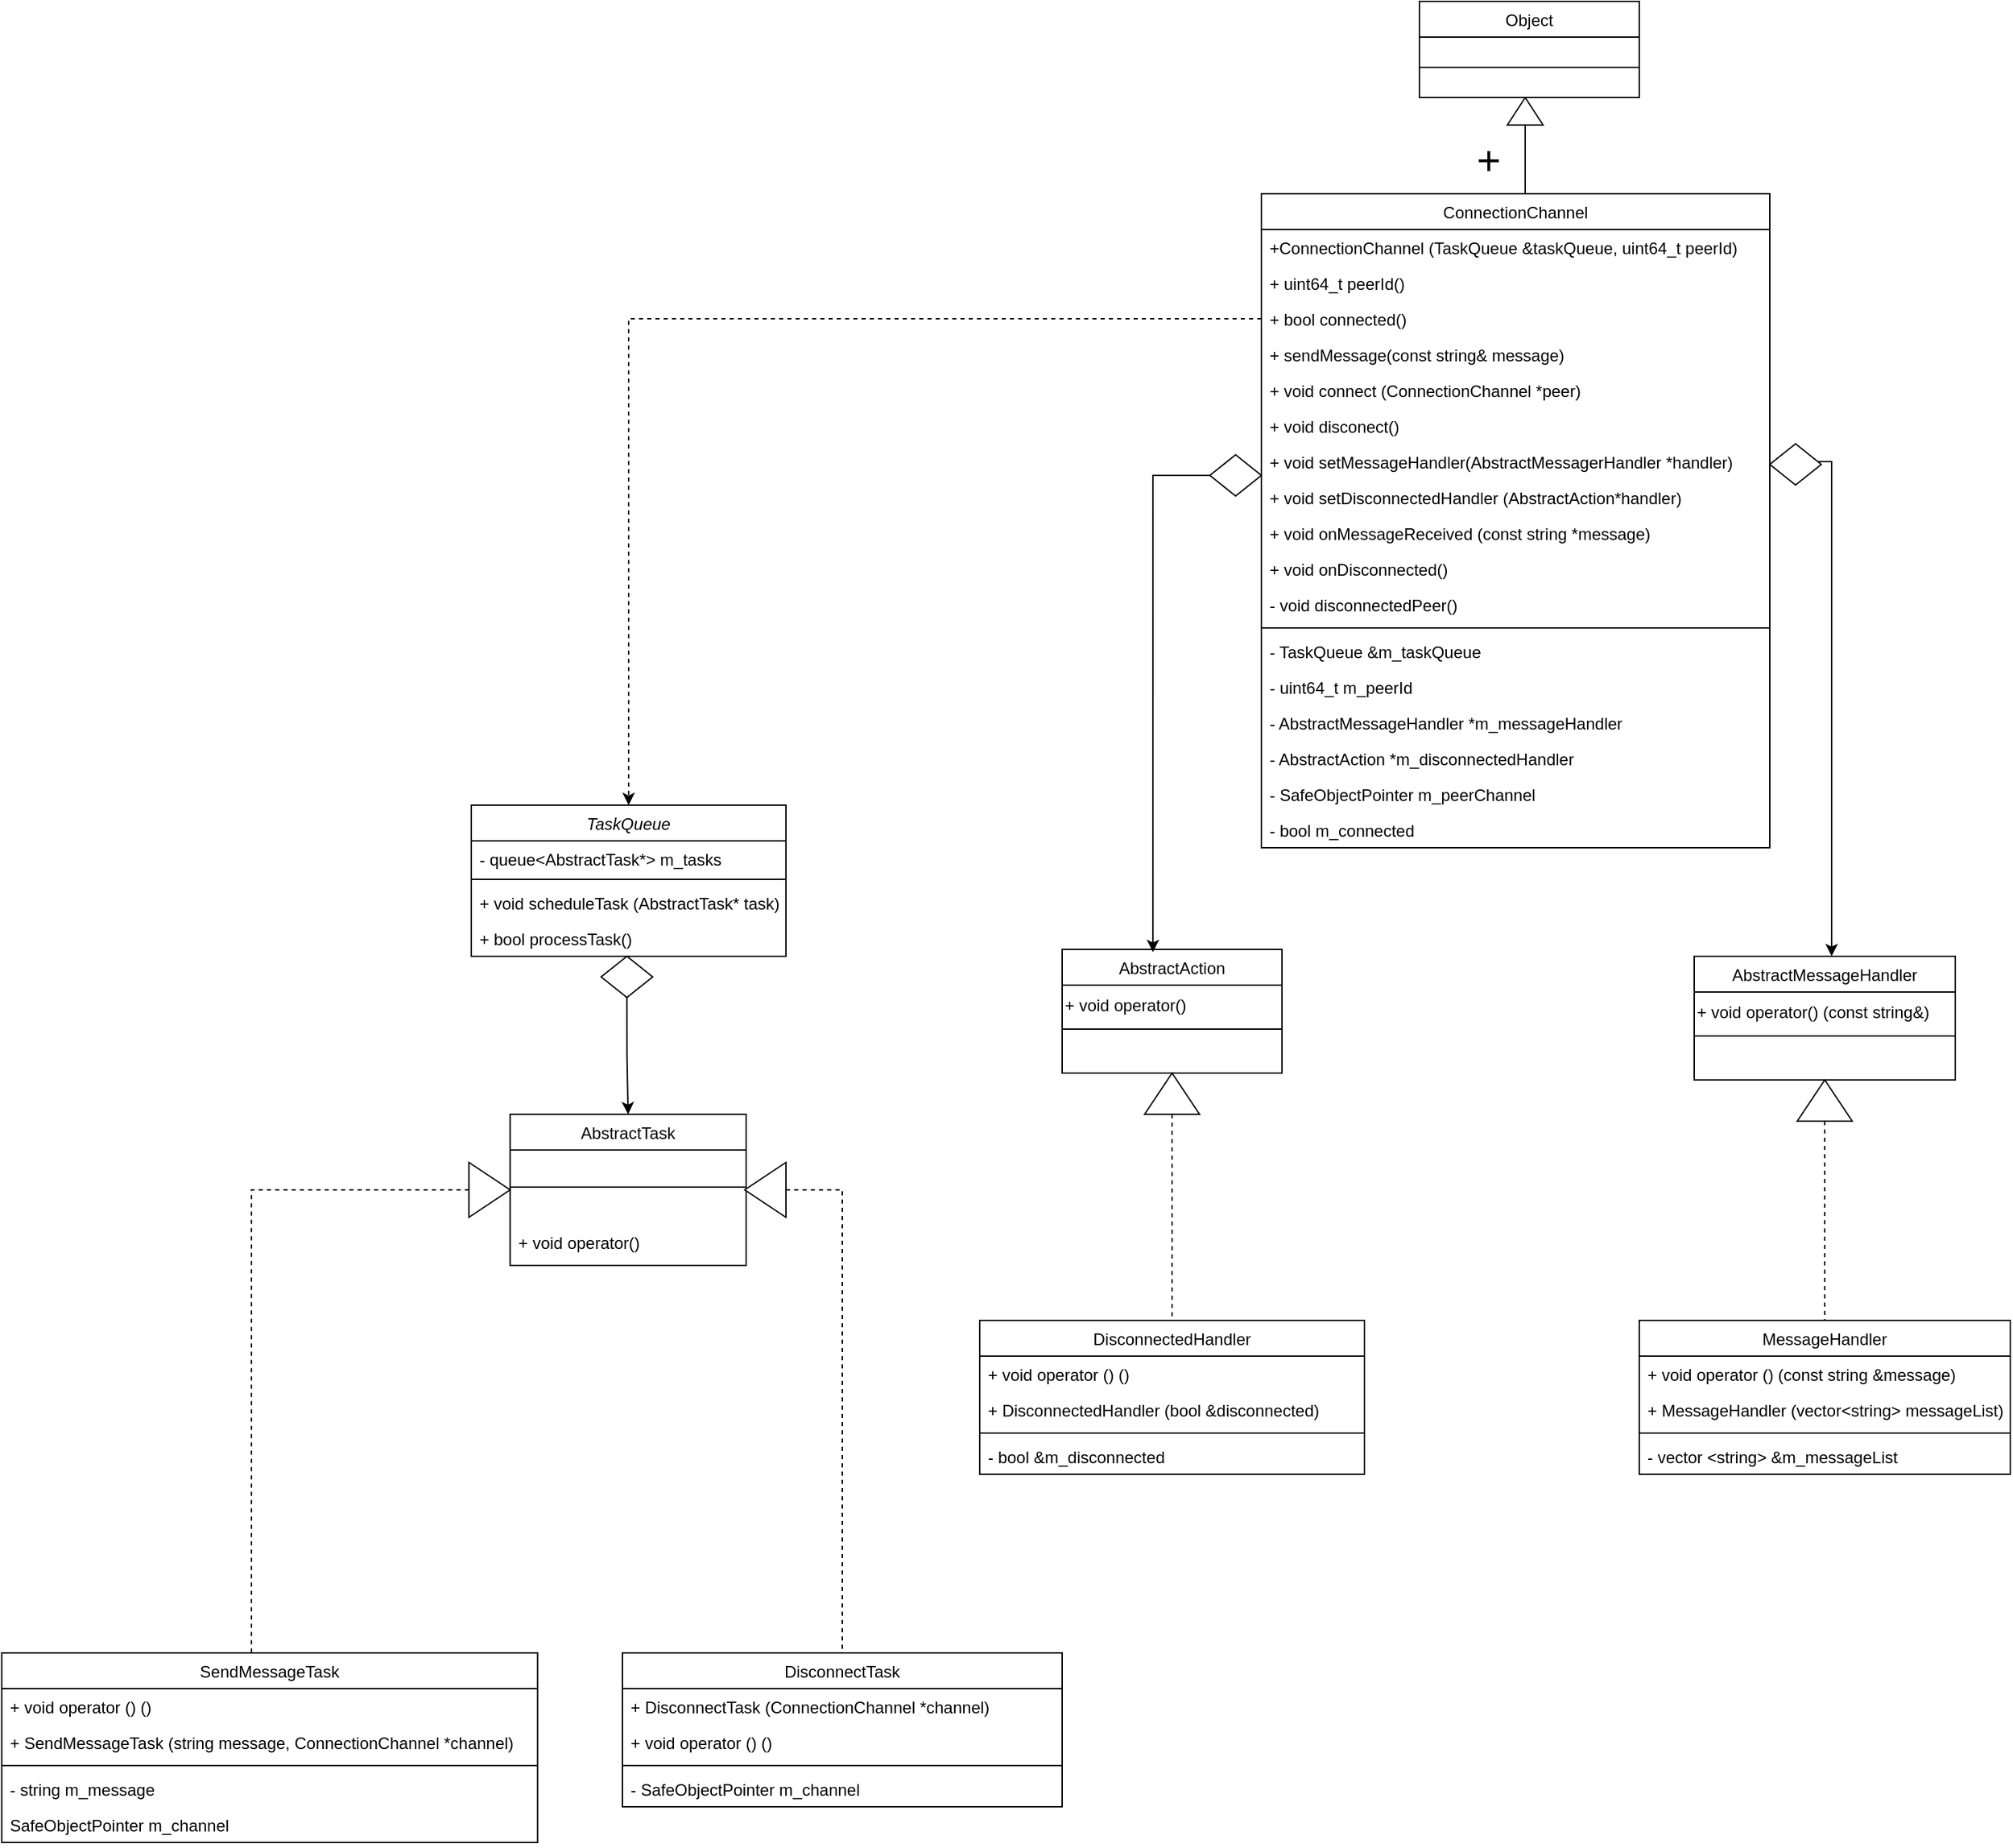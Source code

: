 <mxfile version="20.8.11" type="device"><diagram id="C5RBs43oDa-KdzZeNtuy" name="Page-1"><mxGraphModel dx="2157" dy="618" grid="1" gridSize="10" guides="1" tooltips="1" connect="1" arrows="1" fold="1" page="1" pageScale="1" pageWidth="827" pageHeight="1169" math="0" shadow="0"><root><mxCell id="WIyWlLk6GJQsqaUBKTNV-0"/><mxCell id="WIyWlLk6GJQsqaUBKTNV-1" parent="WIyWlLk6GJQsqaUBKTNV-0"/><mxCell id="zkfFHV4jXpPFQw0GAbJ--6" value="ConnectionChannel" style="swimlane;fontStyle=0;align=center;verticalAlign=top;childLayout=stackLayout;horizontal=1;startSize=26;horizontalStack=0;resizeParent=1;resizeLast=0;collapsible=1;marginBottom=0;rounded=0;shadow=0;strokeWidth=1;" parent="WIyWlLk6GJQsqaUBKTNV-1" vertex="1"><mxGeometry x="-195" y="188" width="370" height="476" as="geometry"><mxRectangle x="130" y="380" width="160" height="26" as="alternateBounds"/></mxGeometry></mxCell><mxCell id="zkfFHV4jXpPFQw0GAbJ--7" value="+ConnectionChannel (TaskQueue &amp;taskQueue, uint64_t peerId)" style="text;align=left;verticalAlign=top;spacingLeft=4;spacingRight=4;overflow=hidden;rotatable=0;points=[[0,0.5],[1,0.5]];portConstraint=eastwest;" parent="zkfFHV4jXpPFQw0GAbJ--6" vertex="1"><mxGeometry y="26" width="370" height="26" as="geometry"/></mxCell><mxCell id="zkfFHV4jXpPFQw0GAbJ--8" value="+ uint64_t peerId()" style="text;align=left;verticalAlign=top;spacingLeft=4;spacingRight=4;overflow=hidden;rotatable=0;points=[[0,0.5],[1,0.5]];portConstraint=eastwest;rounded=0;shadow=0;html=0;" parent="zkfFHV4jXpPFQw0GAbJ--6" vertex="1"><mxGeometry y="52" width="370" height="26" as="geometry"/></mxCell><mxCell id="KHrGspLutYckdOSL-1VD-2" value="+ bool connected()" style="text;align=left;verticalAlign=top;spacingLeft=4;spacingRight=4;overflow=hidden;rotatable=0;points=[[0,0.5],[1,0.5]];portConstraint=eastwest;rounded=0;shadow=0;html=0;" vertex="1" parent="zkfFHV4jXpPFQw0GAbJ--6"><mxGeometry y="78" width="370" height="26" as="geometry"/></mxCell><mxCell id="KHrGspLutYckdOSL-1VD-3" value="+ sendMessage(const string&amp; message)" style="text;align=left;verticalAlign=top;spacingLeft=4;spacingRight=4;overflow=hidden;rotatable=0;points=[[0,0.5],[1,0.5]];portConstraint=eastwest;rounded=0;shadow=0;html=0;" vertex="1" parent="zkfFHV4jXpPFQw0GAbJ--6"><mxGeometry y="104" width="370" height="26" as="geometry"/></mxCell><mxCell id="KHrGspLutYckdOSL-1VD-4" value="+ void connect (ConnectionChannel *peer)" style="text;align=left;verticalAlign=top;spacingLeft=4;spacingRight=4;overflow=hidden;rotatable=0;points=[[0,0.5],[1,0.5]];portConstraint=eastwest;rounded=0;shadow=0;html=0;" vertex="1" parent="zkfFHV4jXpPFQw0GAbJ--6"><mxGeometry y="130" width="370" height="26" as="geometry"/></mxCell><mxCell id="KHrGspLutYckdOSL-1VD-5" value="+ void disconect()" style="text;align=left;verticalAlign=top;spacingLeft=4;spacingRight=4;overflow=hidden;rotatable=0;points=[[0,0.5],[1,0.5]];portConstraint=eastwest;rounded=0;shadow=0;html=0;" vertex="1" parent="zkfFHV4jXpPFQw0GAbJ--6"><mxGeometry y="156" width="370" height="26" as="geometry"/></mxCell><mxCell id="KHrGspLutYckdOSL-1VD-6" value="+ void setMessageHandler(AbstractMessagerHandler *handler)" style="text;align=left;verticalAlign=top;spacingLeft=4;spacingRight=4;overflow=hidden;rotatable=0;points=[[0,0.5],[1,0.5]];portConstraint=eastwest;rounded=0;shadow=0;html=0;" vertex="1" parent="zkfFHV4jXpPFQw0GAbJ--6"><mxGeometry y="182" width="370" height="26" as="geometry"/></mxCell><mxCell id="KHrGspLutYckdOSL-1VD-7" value="+ void setDisconnectedHandler (AbstractAction*handler)" style="text;align=left;verticalAlign=top;spacingLeft=4;spacingRight=4;overflow=hidden;rotatable=0;points=[[0,0.5],[1,0.5]];portConstraint=eastwest;rounded=0;shadow=0;html=0;" vertex="1" parent="zkfFHV4jXpPFQw0GAbJ--6"><mxGeometry y="208" width="370" height="26" as="geometry"/></mxCell><mxCell id="KHrGspLutYckdOSL-1VD-9" value="+ void onMessageReceived (const string *message)" style="text;align=left;verticalAlign=top;spacingLeft=4;spacingRight=4;overflow=hidden;rotatable=0;points=[[0,0.5],[1,0.5]];portConstraint=eastwest;rounded=0;shadow=0;html=0;" vertex="1" parent="zkfFHV4jXpPFQw0GAbJ--6"><mxGeometry y="234" width="370" height="26" as="geometry"/></mxCell><mxCell id="KHrGspLutYckdOSL-1VD-10" value="+ void onDisconnected()" style="text;align=left;verticalAlign=top;spacingLeft=4;spacingRight=4;overflow=hidden;rotatable=0;points=[[0,0.5],[1,0.5]];portConstraint=eastwest;rounded=0;shadow=0;html=0;" vertex="1" parent="zkfFHV4jXpPFQw0GAbJ--6"><mxGeometry y="260" width="370" height="26" as="geometry"/></mxCell><mxCell id="KHrGspLutYckdOSL-1VD-8" value="- void disconnectedPeer()" style="text;align=left;verticalAlign=top;spacingLeft=4;spacingRight=4;overflow=hidden;rotatable=0;points=[[0,0.5],[1,0.5]];portConstraint=eastwest;rounded=0;shadow=0;html=0;" vertex="1" parent="zkfFHV4jXpPFQw0GAbJ--6"><mxGeometry y="286" width="370" height="26" as="geometry"/></mxCell><mxCell id="zkfFHV4jXpPFQw0GAbJ--9" value="" style="line;html=1;strokeWidth=1;align=left;verticalAlign=middle;spacingTop=-1;spacingLeft=3;spacingRight=3;rotatable=0;labelPosition=right;points=[];portConstraint=eastwest;" parent="zkfFHV4jXpPFQw0GAbJ--6" vertex="1"><mxGeometry y="312" width="370" height="8" as="geometry"/></mxCell><mxCell id="zkfFHV4jXpPFQw0GAbJ--10" value="- TaskQueue &amp;m_taskQueue" style="text;align=left;verticalAlign=top;spacingLeft=4;spacingRight=4;overflow=hidden;rotatable=0;points=[[0,0.5],[1,0.5]];portConstraint=eastwest;fontStyle=0" parent="zkfFHV4jXpPFQw0GAbJ--6" vertex="1"><mxGeometry y="320" width="370" height="26" as="geometry"/></mxCell><mxCell id="KHrGspLutYckdOSL-1VD-11" value="- uint64_t m_peerId" style="text;align=left;verticalAlign=top;spacingLeft=4;spacingRight=4;overflow=hidden;rotatable=0;points=[[0,0.5],[1,0.5]];portConstraint=eastwest;" vertex="1" parent="zkfFHV4jXpPFQw0GAbJ--6"><mxGeometry y="346" width="370" height="26" as="geometry"/></mxCell><mxCell id="KHrGspLutYckdOSL-1VD-28" value="- AbstractMessageHandler *m_messageHandler" style="text;align=left;verticalAlign=top;spacingLeft=4;spacingRight=4;overflow=hidden;rotatable=0;points=[[0,0.5],[1,0.5]];portConstraint=eastwest;" vertex="1" parent="zkfFHV4jXpPFQw0GAbJ--6"><mxGeometry y="372" width="370" height="26" as="geometry"/></mxCell><mxCell id="KHrGspLutYckdOSL-1VD-29" value="- AbstractAction *m_disconnectedHandler" style="text;align=left;verticalAlign=top;spacingLeft=4;spacingRight=4;overflow=hidden;rotatable=0;points=[[0,0.5],[1,0.5]];portConstraint=eastwest;" vertex="1" parent="zkfFHV4jXpPFQw0GAbJ--6"><mxGeometry y="398" width="370" height="26" as="geometry"/></mxCell><mxCell id="KHrGspLutYckdOSL-1VD-30" value="- SafeObjectPointer m_peerChannel" style="text;align=left;verticalAlign=top;spacingLeft=4;spacingRight=4;overflow=hidden;rotatable=0;points=[[0,0.5],[1,0.5]];portConstraint=eastwest;" vertex="1" parent="zkfFHV4jXpPFQw0GAbJ--6"><mxGeometry y="424" width="370" height="26" as="geometry"/></mxCell><mxCell id="zkfFHV4jXpPFQw0GAbJ--11" value="- bool m_connected" style="text;align=left;verticalAlign=top;spacingLeft=4;spacingRight=4;overflow=hidden;rotatable=0;points=[[0,0.5],[1,0.5]];portConstraint=eastwest;" parent="zkfFHV4jXpPFQw0GAbJ--6" vertex="1"><mxGeometry y="450" width="370" height="26" as="geometry"/></mxCell><mxCell id="KHrGspLutYckdOSL-1VD-0" value="Object" style="swimlane;fontStyle=0;align=center;verticalAlign=top;childLayout=stackLayout;horizontal=1;startSize=26;horizontalStack=0;resizeParent=1;resizeLast=0;collapsible=1;marginBottom=0;rounded=0;shadow=0;strokeWidth=1;" vertex="1" parent="WIyWlLk6GJQsqaUBKTNV-1"><mxGeometry x="-80" y="48" width="160" height="70" as="geometry"><mxRectangle x="340" y="380" width="170" height="26" as="alternateBounds"/></mxGeometry></mxCell><mxCell id="KHrGspLutYckdOSL-1VD-1" value="" style="line;html=1;strokeWidth=1;align=left;verticalAlign=middle;spacingTop=-1;spacingLeft=3;spacingRight=3;rotatable=0;labelPosition=right;points=[];portConstraint=eastwest;" vertex="1" parent="KHrGspLutYckdOSL-1VD-0"><mxGeometry y="26" width="160" height="44" as="geometry"/></mxCell><mxCell id="KHrGspLutYckdOSL-1VD-31" value="AbstractAction" style="swimlane;fontStyle=0;align=center;verticalAlign=top;childLayout=stackLayout;horizontal=1;startSize=26;horizontalStack=0;resizeParent=1;resizeLast=0;collapsible=1;marginBottom=0;rounded=0;shadow=0;strokeWidth=1;" vertex="1" parent="WIyWlLk6GJQsqaUBKTNV-1"><mxGeometry x="-340" y="738" width="160" height="90" as="geometry"><mxRectangle x="340" y="380" width="170" height="26" as="alternateBounds"/></mxGeometry></mxCell><mxCell id="KHrGspLutYckdOSL-1VD-34" value="&lt;div&gt;+ void operator()&lt;br&gt;&lt;/div&gt;" style="text;html=1;align=left;verticalAlign=middle;resizable=0;points=[];autosize=1;strokeColor=none;fillColor=none;fontStyle=0" vertex="1" parent="KHrGspLutYckdOSL-1VD-31"><mxGeometry y="26" width="160" height="30" as="geometry"/></mxCell><mxCell id="KHrGspLutYckdOSL-1VD-32" value="" style="line;html=1;strokeWidth=1;align=left;verticalAlign=middle;spacingTop=-1;spacingLeft=3;spacingRight=3;rotatable=0;labelPosition=right;points=[];portConstraint=eastwest;" vertex="1" parent="KHrGspLutYckdOSL-1VD-31"><mxGeometry y="56" width="160" height="4" as="geometry"/></mxCell><mxCell id="KHrGspLutYckdOSL-1VD-36" value="AbstractMessageHandler" style="swimlane;fontStyle=0;align=center;verticalAlign=top;childLayout=stackLayout;horizontal=1;startSize=26;horizontalStack=0;resizeParent=1;resizeLast=0;collapsible=1;marginBottom=0;rounded=0;shadow=0;strokeWidth=1;" vertex="1" parent="WIyWlLk6GJQsqaUBKTNV-1"><mxGeometry x="120" y="743" width="190" height="90" as="geometry"><mxRectangle x="340" y="380" width="170" height="26" as="alternateBounds"/></mxGeometry></mxCell><mxCell id="KHrGspLutYckdOSL-1VD-37" value="&lt;div&gt;+ void operator() (const string&amp;amp;)&lt;br&gt;&lt;/div&gt;" style="text;html=1;align=left;verticalAlign=middle;resizable=0;points=[];autosize=1;strokeColor=none;fillColor=none;fontStyle=0" vertex="1" parent="KHrGspLutYckdOSL-1VD-36"><mxGeometry y="26" width="190" height="30" as="geometry"/></mxCell><mxCell id="KHrGspLutYckdOSL-1VD-38" value="" style="line;html=1;strokeWidth=1;align=left;verticalAlign=middle;spacingTop=-1;spacingLeft=3;spacingRight=3;rotatable=0;labelPosition=right;points=[];portConstraint=eastwest;" vertex="1" parent="KHrGspLutYckdOSL-1VD-36"><mxGeometry y="56" width="190" height="4" as="geometry"/></mxCell><mxCell id="KHrGspLutYckdOSL-1VD-39" style="edgeStyle=orthogonalEdgeStyle;rounded=0;orthogonalLoop=1;jettySize=auto;html=1;entryX=0.413;entryY=0.022;entryDx=0;entryDy=0;entryPerimeter=0;startArrow=none;" edge="1" parent="WIyWlLk6GJQsqaUBKTNV-1" source="KHrGspLutYckdOSL-1VD-47" target="KHrGspLutYckdOSL-1VD-31"><mxGeometry relative="1" as="geometry"><Array as="points"><mxPoint x="-274" y="393"/></Array></mxGeometry></mxCell><mxCell id="KHrGspLutYckdOSL-1VD-40" style="edgeStyle=orthogonalEdgeStyle;rounded=0;orthogonalLoop=1;jettySize=auto;html=1;startArrow=none;endArrow=classic;endFill=1;" edge="1" parent="WIyWlLk6GJQsqaUBKTNV-1" source="KHrGspLutYckdOSL-1VD-45" target="KHrGspLutYckdOSL-1VD-36"><mxGeometry relative="1" as="geometry"><mxPoint x="162" y="728" as="targetPoint"/><Array as="points"><mxPoint x="220" y="383"/></Array></mxGeometry></mxCell><mxCell id="KHrGspLutYckdOSL-1VD-41" value="+" style="text;html=1;align=center;verticalAlign=middle;resizable=0;points=[];autosize=1;strokeColor=none;fillColor=none;fontSize=30;" vertex="1" parent="WIyWlLk6GJQsqaUBKTNV-1"><mxGeometry x="-50" y="138" width="40" height="50" as="geometry"/></mxCell><mxCell id="KHrGspLutYckdOSL-1VD-44" style="edgeStyle=orthogonalEdgeStyle;rounded=0;orthogonalLoop=1;jettySize=auto;html=1;exitX=0;exitY=0.5;exitDx=0;exitDy=0;endArrow=none;endFill=0;" edge="1" parent="WIyWlLk6GJQsqaUBKTNV-1" source="KHrGspLutYckdOSL-1VD-43"><mxGeometry relative="1" as="geometry"><mxPoint x="-43" y="188" as="targetPoint"/><Array as="points"><mxPoint x="-3" y="188"/></Array></mxGeometry></mxCell><mxCell id="KHrGspLutYckdOSL-1VD-43" value="" style="triangle;whiteSpace=wrap;html=1;direction=north;" vertex="1" parent="WIyWlLk6GJQsqaUBKTNV-1"><mxGeometry x="-16" y="118" width="26" height="20" as="geometry"/></mxCell><mxCell id="KHrGspLutYckdOSL-1VD-47" value="" style="rhombus;whiteSpace=wrap;html=1;" vertex="1" parent="WIyWlLk6GJQsqaUBKTNV-1"><mxGeometry x="-232.5" y="378" width="37.5" height="30" as="geometry"/></mxCell><mxCell id="KHrGspLutYckdOSL-1VD-45" value="" style="rhombus;whiteSpace=wrap;html=1;" vertex="1" parent="WIyWlLk6GJQsqaUBKTNV-1"><mxGeometry x="175" y="370" width="37.5" height="30" as="geometry"/></mxCell><mxCell id="KHrGspLutYckdOSL-1VD-51" value="TaskQueue" style="swimlane;fontStyle=2;align=center;verticalAlign=top;childLayout=stackLayout;horizontal=1;startSize=26;horizontalStack=0;resizeParent=1;resizeLast=0;collapsible=1;marginBottom=0;rounded=0;shadow=0;strokeWidth=1;" vertex="1" parent="WIyWlLk6GJQsqaUBKTNV-1"><mxGeometry x="-770" y="633" width="229" height="110" as="geometry"><mxRectangle x="230" y="140" width="160" height="26" as="alternateBounds"/></mxGeometry></mxCell><mxCell id="KHrGspLutYckdOSL-1VD-52" value="- queue&lt;AbstractTask*&gt; m_tasks&#xA;" style="text;align=left;verticalAlign=top;spacingLeft=4;spacingRight=4;overflow=hidden;rotatable=0;points=[[0,0.5],[1,0.5]];portConstraint=eastwest;" vertex="1" parent="KHrGspLutYckdOSL-1VD-51"><mxGeometry y="26" width="229" height="24" as="geometry"/></mxCell><mxCell id="KHrGspLutYckdOSL-1VD-53" value="" style="line;html=1;strokeWidth=1;align=left;verticalAlign=middle;spacingTop=-1;spacingLeft=3;spacingRight=3;rotatable=0;labelPosition=right;points=[];portConstraint=eastwest;" vertex="1" parent="KHrGspLutYckdOSL-1VD-51"><mxGeometry y="50" width="229" height="8" as="geometry"/></mxCell><mxCell id="KHrGspLutYckdOSL-1VD-54" value="+ void scheduleTask (AbstractTask* task)&#xA;&#xA;+ bool processTask()&#xA;" style="text;align=left;verticalAlign=top;spacingLeft=4;spacingRight=4;overflow=hidden;rotatable=0;points=[[0,0.5],[1,0.5]];portConstraint=eastwest;" vertex="1" parent="KHrGspLutYckdOSL-1VD-51"><mxGeometry y="58" width="229" height="26" as="geometry"/></mxCell><mxCell id="KHrGspLutYckdOSL-1VD-55" value="+ bool processTask()" style="text;align=left;verticalAlign=top;spacingLeft=4;spacingRight=4;overflow=hidden;rotatable=0;points=[[0,0.5],[1,0.5]];portConstraint=eastwest;" vertex="1" parent="KHrGspLutYckdOSL-1VD-51"><mxGeometry y="84" width="229" height="26" as="geometry"/></mxCell><mxCell id="KHrGspLutYckdOSL-1VD-58" style="edgeStyle=orthogonalEdgeStyle;rounded=0;orthogonalLoop=1;jettySize=auto;html=1;exitX=0.5;exitY=1;exitDx=0;exitDy=0;entryX=0.5;entryY=0;entryDx=0;entryDy=0;endArrow=classic;endFill=1;" edge="1" parent="WIyWlLk6GJQsqaUBKTNV-1" source="KHrGspLutYckdOSL-1VD-59" target="KHrGspLutYckdOSL-1VD-60"><mxGeometry relative="1" as="geometry"><mxPoint x="-656" y="853" as="targetPoint"/></mxGeometry></mxCell><mxCell id="KHrGspLutYckdOSL-1VD-59" value="" style="rhombus;whiteSpace=wrap;html=1;" vertex="1" parent="WIyWlLk6GJQsqaUBKTNV-1"><mxGeometry x="-675.5" y="743" width="37.5" height="30" as="geometry"/></mxCell><mxCell id="KHrGspLutYckdOSL-1VD-60" value="AbstractTask" style="swimlane;fontStyle=0;align=center;verticalAlign=top;childLayout=stackLayout;horizontal=1;startSize=26;horizontalStack=0;resizeParent=1;resizeLast=0;collapsible=1;marginBottom=0;rounded=0;shadow=0;strokeWidth=1;" vertex="1" parent="WIyWlLk6GJQsqaUBKTNV-1"><mxGeometry x="-741.75" y="858" width="171.75" height="110" as="geometry"><mxRectangle x="340" y="380" width="170" height="26" as="alternateBounds"/></mxGeometry></mxCell><mxCell id="KHrGspLutYckdOSL-1VD-61" value="" style="line;html=1;strokeWidth=1;align=left;verticalAlign=middle;spacingTop=-1;spacingLeft=3;spacingRight=3;rotatable=0;labelPosition=right;points=[];portConstraint=eastwest;" vertex="1" parent="KHrGspLutYckdOSL-1VD-60"><mxGeometry y="26" width="171.75" height="54" as="geometry"/></mxCell><mxCell id="KHrGspLutYckdOSL-1VD-62" value="+ void operator()" style="text;align=left;verticalAlign=top;spacingLeft=4;spacingRight=4;overflow=hidden;rotatable=0;points=[[0,0.5],[1,0.5]];portConstraint=eastwest;" vertex="1" parent="KHrGspLutYckdOSL-1VD-60"><mxGeometry y="80" width="171.75" height="30" as="geometry"/></mxCell><mxCell id="KHrGspLutYckdOSL-1VD-63" style="edgeStyle=orthogonalEdgeStyle;rounded=0;orthogonalLoop=1;jettySize=auto;html=1;entryX=0.5;entryY=0;entryDx=0;entryDy=0;endArrow=classic;endFill=1;dashed=1;" edge="1" parent="WIyWlLk6GJQsqaUBKTNV-1" source="KHrGspLutYckdOSL-1VD-2" target="KHrGspLutYckdOSL-1VD-51"><mxGeometry relative="1" as="geometry"/></mxCell><mxCell id="KHrGspLutYckdOSL-1VD-64" value="MessageHandler" style="swimlane;fontStyle=0;align=center;verticalAlign=top;childLayout=stackLayout;horizontal=1;startSize=26;horizontalStack=0;resizeParent=1;resizeLast=0;collapsible=1;marginBottom=0;rounded=0;shadow=0;strokeWidth=1;" vertex="1" parent="WIyWlLk6GJQsqaUBKTNV-1"><mxGeometry x="80" y="1008" width="270" height="112" as="geometry"><mxRectangle x="130" y="380" width="160" height="26" as="alternateBounds"/></mxGeometry></mxCell><mxCell id="KHrGspLutYckdOSL-1VD-65" value="+ void operator () (const string &amp;message)" style="text;align=left;verticalAlign=top;spacingLeft=4;spacingRight=4;overflow=hidden;rotatable=0;points=[[0,0.5],[1,0.5]];portConstraint=eastwest;" vertex="1" parent="KHrGspLutYckdOSL-1VD-64"><mxGeometry y="26" width="270" height="26" as="geometry"/></mxCell><mxCell id="KHrGspLutYckdOSL-1VD-66" value="+ MessageHandler (vector&lt;string&gt; messageList)" style="text;align=left;verticalAlign=top;spacingLeft=4;spacingRight=4;overflow=hidden;rotatable=0;points=[[0,0.5],[1,0.5]];portConstraint=eastwest;" vertex="1" parent="KHrGspLutYckdOSL-1VD-64"><mxGeometry y="52" width="270" height="26" as="geometry"/></mxCell><mxCell id="KHrGspLutYckdOSL-1VD-67" value="" style="line;html=1;strokeWidth=1;align=left;verticalAlign=middle;spacingTop=-1;spacingLeft=3;spacingRight=3;rotatable=0;labelPosition=right;points=[];portConstraint=eastwest;" vertex="1" parent="KHrGspLutYckdOSL-1VD-64"><mxGeometry y="78" width="270" height="8" as="geometry"/></mxCell><mxCell id="KHrGspLutYckdOSL-1VD-68" value="- vector &lt;string&gt; &amp;m_messageList" style="text;align=left;verticalAlign=top;spacingLeft=4;spacingRight=4;overflow=hidden;rotatable=0;points=[[0,0.5],[1,0.5]];portConstraint=eastwest;fontStyle=0" vertex="1" parent="KHrGspLutYckdOSL-1VD-64"><mxGeometry y="86" width="270" height="26" as="geometry"/></mxCell><mxCell id="KHrGspLutYckdOSL-1VD-69" style="edgeStyle=orthogonalEdgeStyle;rounded=0;orthogonalLoop=1;jettySize=auto;html=1;exitX=0;exitY=0.5;exitDx=0;exitDy=0;dashed=1;endArrow=none;endFill=0;" edge="1" parent="WIyWlLk6GJQsqaUBKTNV-1" source="KHrGspLutYckdOSL-1VD-70" target="KHrGspLutYckdOSL-1VD-64"><mxGeometry relative="1" as="geometry"/></mxCell><mxCell id="KHrGspLutYckdOSL-1VD-70" value="" style="triangle;whiteSpace=wrap;html=1;direction=north;" vertex="1" parent="WIyWlLk6GJQsqaUBKTNV-1"><mxGeometry x="195" y="833" width="40" height="30" as="geometry"/></mxCell><mxCell id="KHrGspLutYckdOSL-1VD-71" value="DisconnectedHandler" style="swimlane;fontStyle=0;align=center;verticalAlign=top;childLayout=stackLayout;horizontal=1;startSize=26;horizontalStack=0;resizeParent=1;resizeLast=0;collapsible=1;marginBottom=0;rounded=0;shadow=0;strokeWidth=1;" vertex="1" parent="WIyWlLk6GJQsqaUBKTNV-1"><mxGeometry x="-400" y="1008" width="280" height="112" as="geometry"><mxRectangle x="130" y="380" width="160" height="26" as="alternateBounds"/></mxGeometry></mxCell><mxCell id="KHrGspLutYckdOSL-1VD-72" value="+ void operator () ()" style="text;align=left;verticalAlign=top;spacingLeft=4;spacingRight=4;overflow=hidden;rotatable=0;points=[[0,0.5],[1,0.5]];portConstraint=eastwest;" vertex="1" parent="KHrGspLutYckdOSL-1VD-71"><mxGeometry y="26" width="280" height="26" as="geometry"/></mxCell><mxCell id="KHrGspLutYckdOSL-1VD-73" value="+ DisconnectedHandler (bool &amp;disconnected)" style="text;align=left;verticalAlign=top;spacingLeft=4;spacingRight=4;overflow=hidden;rotatable=0;points=[[0,0.5],[1,0.5]];portConstraint=eastwest;" vertex="1" parent="KHrGspLutYckdOSL-1VD-71"><mxGeometry y="52" width="280" height="26" as="geometry"/></mxCell><mxCell id="KHrGspLutYckdOSL-1VD-74" value="" style="line;html=1;strokeWidth=1;align=left;verticalAlign=middle;spacingTop=-1;spacingLeft=3;spacingRight=3;rotatable=0;labelPosition=right;points=[];portConstraint=eastwest;" vertex="1" parent="KHrGspLutYckdOSL-1VD-71"><mxGeometry y="78" width="280" height="8" as="geometry"/></mxCell><mxCell id="KHrGspLutYckdOSL-1VD-75" value="- bool &amp;m_disconnected" style="text;align=left;verticalAlign=top;spacingLeft=4;spacingRight=4;overflow=hidden;rotatable=0;points=[[0,0.5],[1,0.5]];portConstraint=eastwest;fontStyle=0" vertex="1" parent="KHrGspLutYckdOSL-1VD-71"><mxGeometry y="86" width="280" height="26" as="geometry"/></mxCell><mxCell id="KHrGspLutYckdOSL-1VD-76" style="edgeStyle=orthogonalEdgeStyle;rounded=0;orthogonalLoop=1;jettySize=auto;html=1;exitX=0;exitY=0.5;exitDx=0;exitDy=0;dashed=1;endArrow=none;endFill=0;" edge="1" parent="WIyWlLk6GJQsqaUBKTNV-1" source="KHrGspLutYckdOSL-1VD-77" target="KHrGspLutYckdOSL-1VD-71"><mxGeometry relative="1" as="geometry"/></mxCell><mxCell id="KHrGspLutYckdOSL-1VD-77" value="" style="triangle;whiteSpace=wrap;html=1;direction=north;" vertex="1" parent="WIyWlLk6GJQsqaUBKTNV-1"><mxGeometry x="-280" y="828" width="40" height="30" as="geometry"/></mxCell><mxCell id="KHrGspLutYckdOSL-1VD-99" value="SendMessageTask" style="swimlane;fontStyle=0;align=center;verticalAlign=top;childLayout=stackLayout;horizontal=1;startSize=26;horizontalStack=0;resizeParent=1;resizeLast=0;collapsible=1;marginBottom=0;rounded=0;shadow=0;strokeWidth=1;" vertex="1" parent="WIyWlLk6GJQsqaUBKTNV-1"><mxGeometry x="-1111.75" y="1250" width="390" height="138" as="geometry"><mxRectangle x="130" y="380" width="160" height="26" as="alternateBounds"/></mxGeometry></mxCell><mxCell id="KHrGspLutYckdOSL-1VD-100" value="+ void operator () ()" style="text;align=left;verticalAlign=top;spacingLeft=4;spacingRight=4;overflow=hidden;rotatable=0;points=[[0,0.5],[1,0.5]];portConstraint=eastwest;" vertex="1" parent="KHrGspLutYckdOSL-1VD-99"><mxGeometry y="26" width="390" height="26" as="geometry"/></mxCell><mxCell id="KHrGspLutYckdOSL-1VD-101" value="+ SendMessageTask (string message, ConnectionChannel *channel)" style="text;align=left;verticalAlign=top;spacingLeft=4;spacingRight=4;overflow=hidden;rotatable=0;points=[[0,0.5],[1,0.5]];portConstraint=eastwest;" vertex="1" parent="KHrGspLutYckdOSL-1VD-99"><mxGeometry y="52" width="390" height="26" as="geometry"/></mxCell><mxCell id="KHrGspLutYckdOSL-1VD-102" value="" style="line;html=1;strokeWidth=1;align=left;verticalAlign=middle;spacingTop=-1;spacingLeft=3;spacingRight=3;rotatable=0;labelPosition=right;points=[];portConstraint=eastwest;" vertex="1" parent="KHrGspLutYckdOSL-1VD-99"><mxGeometry y="78" width="390" height="8" as="geometry"/></mxCell><mxCell id="KHrGspLutYckdOSL-1VD-106" value="- string m_message" style="text;align=left;verticalAlign=top;spacingLeft=4;spacingRight=4;overflow=hidden;rotatable=0;points=[[0,0.5],[1,0.5]];portConstraint=eastwest;fontStyle=0" vertex="1" parent="KHrGspLutYckdOSL-1VD-99"><mxGeometry y="86" width="390" height="26" as="geometry"/></mxCell><mxCell id="KHrGspLutYckdOSL-1VD-103" value="SafeObjectPointer m_channel" style="text;align=left;verticalAlign=top;spacingLeft=4;spacingRight=4;overflow=hidden;rotatable=0;points=[[0,0.5],[1,0.5]];portConstraint=eastwest;fontStyle=0" vertex="1" parent="KHrGspLutYckdOSL-1VD-99"><mxGeometry y="112" width="390" height="26" as="geometry"/></mxCell><mxCell id="KHrGspLutYckdOSL-1VD-104" style="edgeStyle=orthogonalEdgeStyle;rounded=0;orthogonalLoop=1;jettySize=auto;html=1;dashed=1;endArrow=none;endFill=0;" edge="1" parent="WIyWlLk6GJQsqaUBKTNV-1" source="KHrGspLutYckdOSL-1VD-105" target="KHrGspLutYckdOSL-1VD-99"><mxGeometry relative="1" as="geometry"><Array as="points"><mxPoint x="-930" y="913"/></Array></mxGeometry></mxCell><mxCell id="KHrGspLutYckdOSL-1VD-105" value="" style="triangle;whiteSpace=wrap;html=1;direction=east;" vertex="1" parent="WIyWlLk6GJQsqaUBKTNV-1"><mxGeometry x="-771.75" y="893" width="30" height="40" as="geometry"/></mxCell><mxCell id="KHrGspLutYckdOSL-1VD-107" value="DisconnectTask" style="swimlane;fontStyle=0;align=center;verticalAlign=top;childLayout=stackLayout;horizontal=1;startSize=26;horizontalStack=0;resizeParent=1;resizeLast=0;collapsible=1;marginBottom=0;rounded=0;shadow=0;strokeWidth=1;" vertex="1" parent="WIyWlLk6GJQsqaUBKTNV-1"><mxGeometry x="-660" y="1250" width="320" height="112" as="geometry"><mxRectangle x="130" y="380" width="160" height="26" as="alternateBounds"/></mxGeometry></mxCell><mxCell id="KHrGspLutYckdOSL-1VD-109" value="+ DisconnectTask (ConnectionChannel *channel)" style="text;align=left;verticalAlign=top;spacingLeft=4;spacingRight=4;overflow=hidden;rotatable=0;points=[[0,0.5],[1,0.5]];portConstraint=eastwest;" vertex="1" parent="KHrGspLutYckdOSL-1VD-107"><mxGeometry y="26" width="320" height="26" as="geometry"/></mxCell><mxCell id="KHrGspLutYckdOSL-1VD-108" value="+ void operator () ()" style="text;align=left;verticalAlign=top;spacingLeft=4;spacingRight=4;overflow=hidden;rotatable=0;points=[[0,0.5],[1,0.5]];portConstraint=eastwest;" vertex="1" parent="KHrGspLutYckdOSL-1VD-107"><mxGeometry y="52" width="320" height="26" as="geometry"/></mxCell><mxCell id="KHrGspLutYckdOSL-1VD-110" value="" style="line;html=1;strokeWidth=1;align=left;verticalAlign=middle;spacingTop=-1;spacingLeft=3;spacingRight=3;rotatable=0;labelPosition=right;points=[];portConstraint=eastwest;" vertex="1" parent="KHrGspLutYckdOSL-1VD-107"><mxGeometry y="78" width="320" height="8" as="geometry"/></mxCell><mxCell id="KHrGspLutYckdOSL-1VD-111" value="- SafeObjectPointer m_channel" style="text;align=left;verticalAlign=top;spacingLeft=4;spacingRight=4;overflow=hidden;rotatable=0;points=[[0,0.5],[1,0.5]];portConstraint=eastwest;fontStyle=0" vertex="1" parent="KHrGspLutYckdOSL-1VD-107"><mxGeometry y="86" width="320" height="26" as="geometry"/></mxCell><mxCell id="KHrGspLutYckdOSL-1VD-112" style="edgeStyle=orthogonalEdgeStyle;rounded=0;orthogonalLoop=1;jettySize=auto;html=1;exitX=0;exitY=0.5;exitDx=0;exitDy=0;dashed=1;endArrow=none;endFill=0;" edge="1" parent="WIyWlLk6GJQsqaUBKTNV-1" source="KHrGspLutYckdOSL-1VD-113" target="KHrGspLutYckdOSL-1VD-107"><mxGeometry relative="1" as="geometry"/></mxCell><mxCell id="KHrGspLutYckdOSL-1VD-113" value="" style="triangle;whiteSpace=wrap;html=1;direction=west;" vertex="1" parent="WIyWlLk6GJQsqaUBKTNV-1"><mxGeometry x="-571" y="893" width="30" height="40" as="geometry"/></mxCell></root></mxGraphModel></diagram></mxfile>